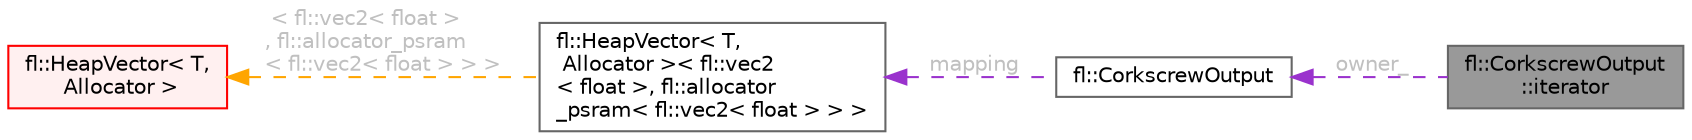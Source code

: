 digraph "fl::CorkscrewOutput::iterator"
{
 // INTERACTIVE_SVG=YES
 // LATEX_PDF_SIZE
  bgcolor="transparent";
  edge [fontname=Helvetica,fontsize=10,labelfontname=Helvetica,labelfontsize=10];
  node [fontname=Helvetica,fontsize=10,shape=box,height=0.2,width=0.4];
  rankdir="LR";
  Node1 [id="Node000001",label="fl::CorkscrewOutput\l::iterator",height=0.2,width=0.4,color="gray40", fillcolor="grey60", style="filled", fontcolor="black",tooltip=" "];
  Node2 -> Node1 [id="edge1_Node000001_Node000002",dir="back",color="darkorchid3",style="dashed",tooltip=" ",label=" owner_",fontcolor="grey" ];
  Node2 [id="Node000002",label="fl::CorkscrewOutput",height=0.2,width=0.4,color="gray40", fillcolor="white", style="filled",URL="$d7/d93/structfl_1_1_corkscrew_output.html",tooltip=" "];
  Node3 -> Node2 [id="edge2_Node000002_Node000003",dir="back",color="darkorchid3",style="dashed",tooltip=" ",label=" mapping",fontcolor="grey" ];
  Node3 [id="Node000003",label="fl::HeapVector\< T,\l Allocator \>\< fl::vec2\l\< float \>, fl::allocator\l_psram\< fl::vec2\< float \> \> \>",height=0.2,width=0.4,color="gray40", fillcolor="white", style="filled",URL="$db/ddd/classfl_1_1_heap_vector.html",tooltip=" "];
  Node4 -> Node3 [id="edge3_Node000003_Node000004",dir="back",color="orange",style="dashed",tooltip=" ",label=" \< fl::vec2\< float \>\l, fl::allocator_psram\l\< fl::vec2\< float \> \> \>",fontcolor="grey" ];
  Node4 [id="Node000004",label="fl::HeapVector\< T,\l Allocator \>",height=0.2,width=0.4,color="red", fillcolor="#FFF0F0", style="filled",URL="$db/ddd/classfl_1_1_heap_vector.html",tooltip=" "];
}
